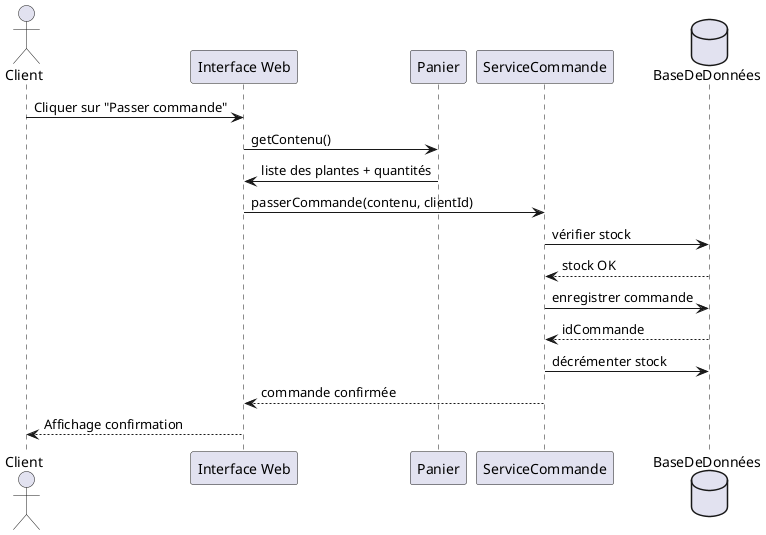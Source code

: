 @startuml
actor Client
participant "Interface Web" as UI
participant "Panier" as Cart
participant "ServiceCommande" as OrderService
database "BaseDeDonnées" as DB

Client -> UI : Cliquer sur "Passer commande"
UI -> Cart : getContenu()
Cart -> UI : liste des plantes + quantités
UI -> OrderService : passerCommande(contenu, clientId)
OrderService -> DB : vérifier stock
DB --> OrderService : stock OK
OrderService -> DB : enregistrer commande
DB --> OrderService : idCommande
OrderService -> DB : décrémenter stock
OrderService --> UI : commande confirmée
UI --> Client : Affichage confirmation
@enduml
